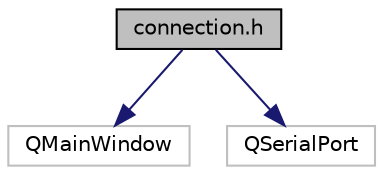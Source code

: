 digraph "connection.h"
{
 // LATEX_PDF_SIZE
  edge [fontname="Helvetica",fontsize="10",labelfontname="Helvetica",labelfontsize="10"];
  node [fontname="Helvetica",fontsize="10",shape=record];
  Node1 [label="connection.h",height=0.2,width=0.4,color="black", fillcolor="grey75", style="filled", fontcolor="black",tooltip="Plik nagłówkowy dla connection.cpp."];
  Node1 -> Node2 [color="midnightblue",fontsize="10",style="solid",fontname="Helvetica"];
  Node2 [label="QMainWindow",height=0.2,width=0.4,color="grey75", fillcolor="white", style="filled",tooltip=" "];
  Node1 -> Node3 [color="midnightblue",fontsize="10",style="solid",fontname="Helvetica"];
  Node3 [label="QSerialPort",height=0.2,width=0.4,color="grey75", fillcolor="white", style="filled",tooltip=" "];
}
